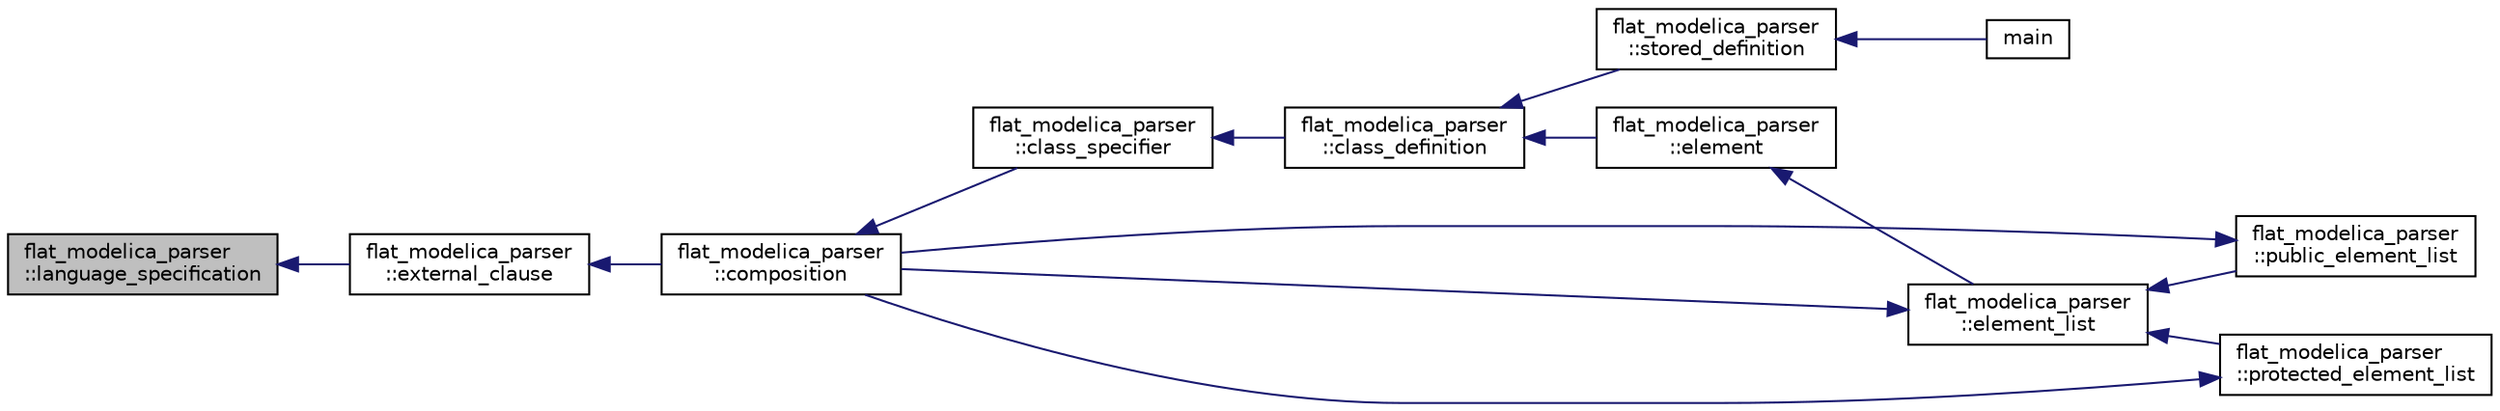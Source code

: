 digraph "flat_modelica_parser::language_specification"
{
  edge [fontname="Helvetica",fontsize="10",labelfontname="Helvetica",labelfontsize="10"];
  node [fontname="Helvetica",fontsize="10",shape=record];
  rankdir="LR";
  Node4532 [label="flat_modelica_parser\l::language_specification",height=0.2,width=0.4,color="black", fillcolor="grey75", style="filled", fontcolor="black"];
  Node4532 -> Node4533 [dir="back",color="midnightblue",fontsize="10",style="solid",fontname="Helvetica"];
  Node4533 [label="flat_modelica_parser\l::external_clause",height=0.2,width=0.4,color="black", fillcolor="white", style="filled",URL="$d3/d1f/classflat__modelica__parser.html#ab06ef9cc7c45446b4d84c2d0588e30f9"];
  Node4533 -> Node4534 [dir="back",color="midnightblue",fontsize="10",style="solid",fontname="Helvetica"];
  Node4534 [label="flat_modelica_parser\l::composition",height=0.2,width=0.4,color="black", fillcolor="white", style="filled",URL="$d3/d1f/classflat__modelica__parser.html#a2501f477f2faf6b6fccebbc1f42645c4"];
  Node4534 -> Node4535 [dir="back",color="midnightblue",fontsize="10",style="solid",fontname="Helvetica"];
  Node4535 [label="flat_modelica_parser\l::class_specifier",height=0.2,width=0.4,color="black", fillcolor="white", style="filled",URL="$d3/d1f/classflat__modelica__parser.html#a3f84c213222246748b920c694e5901f5"];
  Node4535 -> Node4536 [dir="back",color="midnightblue",fontsize="10",style="solid",fontname="Helvetica"];
  Node4536 [label="flat_modelica_parser\l::class_definition",height=0.2,width=0.4,color="black", fillcolor="white", style="filled",URL="$d3/d1f/classflat__modelica__parser.html#a9f1df8b8a0739ffcbbed9510d7fe6b8a"];
  Node4536 -> Node4537 [dir="back",color="midnightblue",fontsize="10",style="solid",fontname="Helvetica"];
  Node4537 [label="flat_modelica_parser\l::stored_definition",height=0.2,width=0.4,color="black", fillcolor="white", style="filled",URL="$d3/d1f/classflat__modelica__parser.html#aa95bcbb8a14a1c88f7234ce7e6d5cfb1"];
  Node4537 -> Node4538 [dir="back",color="midnightblue",fontsize="10",style="solid",fontname="Helvetica"];
  Node4538 [label="main",height=0.2,width=0.4,color="black", fillcolor="white", style="filled",URL="$d7/d3c/tools_2xml_2flatmodelicaxml_2test_8cpp.html#a3c04138a5bfe5d72780bb7e82a18e627"];
  Node4536 -> Node4539 [dir="back",color="midnightblue",fontsize="10",style="solid",fontname="Helvetica"];
  Node4539 [label="flat_modelica_parser\l::element",height=0.2,width=0.4,color="black", fillcolor="white", style="filled",URL="$d3/d1f/classflat__modelica__parser.html#a4aead98ef742685afccccc6e865248a7"];
  Node4539 -> Node4540 [dir="back",color="midnightblue",fontsize="10",style="solid",fontname="Helvetica"];
  Node4540 [label="flat_modelica_parser\l::element_list",height=0.2,width=0.4,color="black", fillcolor="white", style="filled",URL="$d3/d1f/classflat__modelica__parser.html#a16b9bdf942f4a225dc71a78329edfa87"];
  Node4540 -> Node4534 [dir="back",color="midnightblue",fontsize="10",style="solid",fontname="Helvetica"];
  Node4540 -> Node4541 [dir="back",color="midnightblue",fontsize="10",style="solid",fontname="Helvetica"];
  Node4541 [label="flat_modelica_parser\l::public_element_list",height=0.2,width=0.4,color="black", fillcolor="white", style="filled",URL="$d3/d1f/classflat__modelica__parser.html#a7465b558a8f69dea3c0355725f04bd38"];
  Node4541 -> Node4534 [dir="back",color="midnightblue",fontsize="10",style="solid",fontname="Helvetica"];
  Node4540 -> Node4542 [dir="back",color="midnightblue",fontsize="10",style="solid",fontname="Helvetica"];
  Node4542 [label="flat_modelica_parser\l::protected_element_list",height=0.2,width=0.4,color="black", fillcolor="white", style="filled",URL="$d3/d1f/classflat__modelica__parser.html#afada8342edf19fddff81826dfc422e73"];
  Node4542 -> Node4534 [dir="back",color="midnightblue",fontsize="10",style="solid",fontname="Helvetica"];
}
